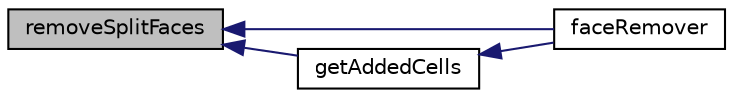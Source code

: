 digraph "removeSplitFaces"
{
  bgcolor="transparent";
  edge [fontname="Helvetica",fontsize="10",labelfontname="Helvetica",labelfontsize="10"];
  node [fontname="Helvetica",fontsize="10",shape=record];
  rankdir="LR";
  Node1 [label="removeSplitFaces",height=0.2,width=0.4,color="black", fillcolor="grey75", style="filled", fontcolor="black"];
  Node1 -> Node2 [dir="back",color="midnightblue",fontsize="10",style="solid",fontname="Helvetica"];
  Node2 [label="faceRemover",height=0.2,width=0.4,color="black",URL="$a02753.html#a81d4dd9ffd55504d22fcfb6865021a54"];
  Node1 -> Node3 [dir="back",color="midnightblue",fontsize="10",style="solid",fontname="Helvetica"];
  Node3 [label="getAddedCells",height=0.2,width=0.4,color="black",URL="$a02753.html#a40cab529f2be9a13c3a42e58c934a750",tooltip="Like getSplitFaces but returns map from original to added cell. "];
  Node3 -> Node2 [dir="back",color="midnightblue",fontsize="10",style="solid",fontname="Helvetica"];
}

